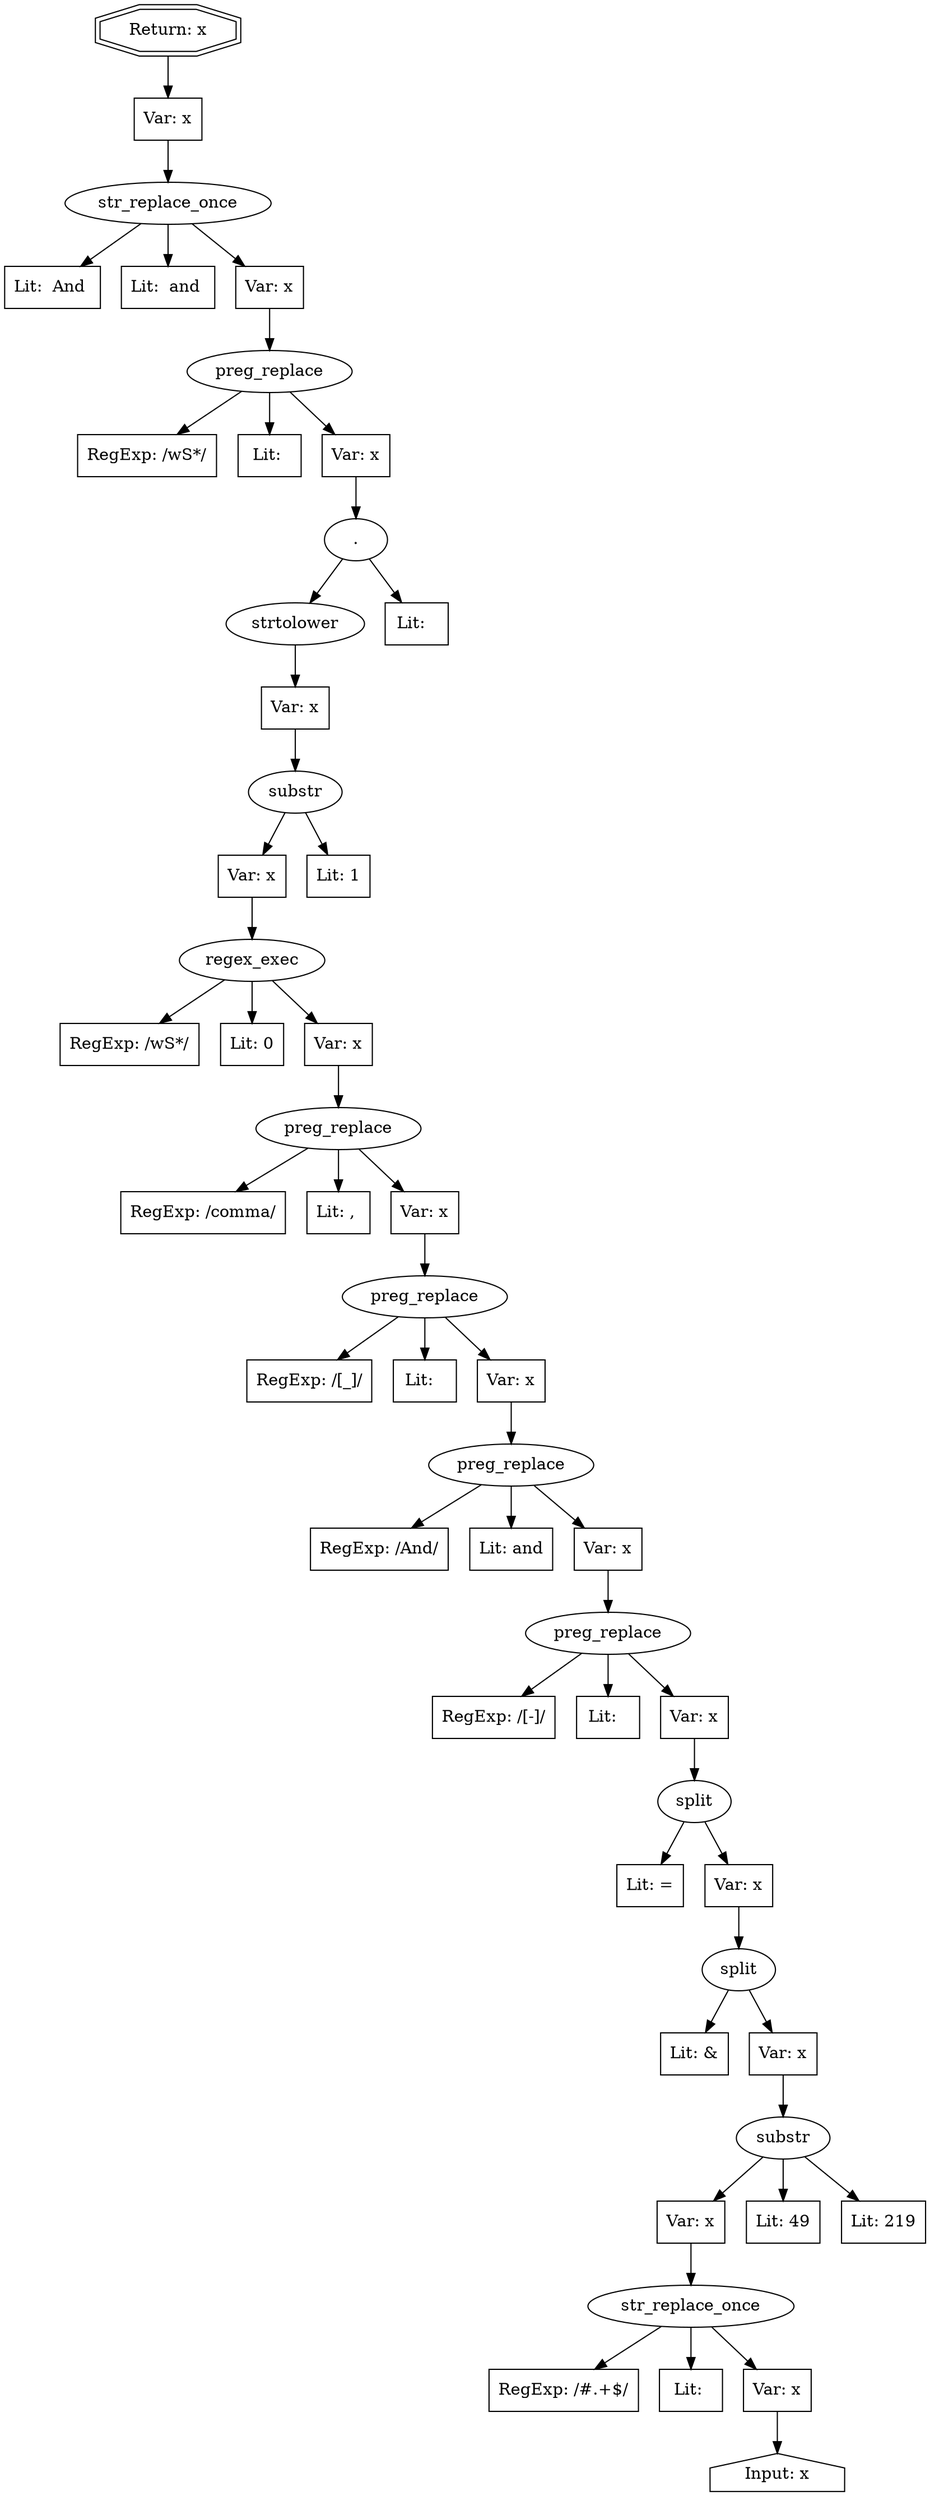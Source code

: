 // Finding: a5eb1d71-30c8-42fb-bf34-4da758b3d5cb
// Finding.url: https://www.example305.com/search/fullsite-search.html?query=aS</iframe></style></script></object></embed></textarea><img src=x onerror=taintfoxLog('3098355806ec444a92c1bdb860f4547f')><!--/*tm&resStart=0&resLength=10&toplevel=products-and-services&sublevel=training-courses&
// Finding.parentloc: https://www.example305.com/search/fullsite-search.html?query=aS</iframe></style></script></object></embed></textarea><img src=x onerror=taintfoxLog('3098355806ec444a92c1bdb860f4547f')><!--/*tm&resStart=0&resLength=10&toplevel=products-and-services&sublevel=training-courses&
// Finding.domain: www.example305.com
// Finding.base_domain: example305.com
// Finding.source: location.href
// Finding.sink: innerHTML
// Sanitizer.score: 210
// Sanitizer.name: toTitleCase
// Sanitizer.location: https://www.example305.com/search/js/fullsite-search-lite.js?v7n - toTitleCase:3841:16
// Finding.begin: 750
// Finding.end: 756
// Finding.original_uuid: b62cdb8a-8216-4311-9065-7decd58f9e55
// Finding.TwentyFiveMillionFlowsId: 21615389
// Finding.script: https://www.example305.com/search/js/fullsite-search-lite.js?v7n
// Finding.line: 2478
// Exploit.uuid: 30983558-06ec-444a-92c1-bdb860f4547f
// Exploit.success: false
// Exploit.status: validated
// Exploit.method: C
// Exploit.type: html
// Exploit.token: text
// Exploit.content: S
// Exploit.quote_type: None
// Exploit.tag: None
// Exploit.break_out: S</iframe></style></script></object></embed></textarea><img src=x onerror=
// Exploit.break_in: ><!--/*
// Exploit.payload: S</iframe></style></script></object></embed></textarea><img src=x onerror=taintfoxLog(1)><!--/*
// Exploit.begin_taint_url: 56
// Exploit.end_taint_url: 57
// Exploit.replace_begin_url: 56
// Exploit.replace_end_url: 57
// Exploit.replace_begin_param: 475
// Exploit.replace_end_param: 476
// Issues.LargestEncodeAttrStringChain: 0
// Issues.LargestTextFragmentEncodeChainLength: 0
// Issues.HasApproximation: true
// Issues.HasMissingImplementation: false
// Issues.HasInfiniteRegexWithFunctionReplacer: true
// Issues.MergedSplitAndJoins: false
// Issues.HasUrlInRhsOfReplace: false
// Issues.HasUrlInLhsOfReplace: false
// Issues.HasCookieValueInLhsOfreplace: false
// Issues.HasCookieValueInRhsOfreplace: false
// Issues.HasCookieValueInMatchPattern: false
// Issues.HasCookieValueInExecPattern: false
// Issues.RemovedLRConcats: true
// Issues.RemovedReplaceArtifacts: false
// Issues.HasUrlInMatchPattern: false
// Issues.HasUrlInExecPattern: false
// Issues.RemovedNOPreplaces: false
// Issues.Known_sanitizer: false
// DepGraph.hash: -947168554
// DepGraph.sanitizer_hash: 408988404
// Removed LR concats 
// Removed LR concats 
// Removed LR concats 
// Non Finite Regex with function on rhs:  replace(\w\S*/g: 1, s: 0, u: 0, m: 0, i: 0 [escapes(js_url: 1, onabort=: 1, onactivate=: 1, onafterprint=: 1, onafterupdate=: 1, onbeforeactivate=: 1, onbeforecopy=: 1, onbeforecut=: 1, onbeforedeactivate=: 1, onbeforeeditfocus=: 1, onbeforepaste=: 1, onbeforeprint=: 1, onbeforeunload=: 1, onbeforeupdate=: 1, onbegin=: 1, onblur=: 1, onbounce=: 1, oncellchange=: 1, onchange=: 1, onclick=: 1, oncontextmenu=: 1, oncontrolselect=: 1, oncopy=: 1, oncut=: 1, ondataavailable=: 1, ondatasetchanged=: 1, ondatasetcomplete=: 1, ondblclick=: 1, ondeactivate=: 1, ondrag=: 1, ondragend=: 1, ondragleave=: 1, ondragenter=: 1, ondragover=: 1, ondragdrop=: 1, ondragstart=: 1, ondrop=: 1, onend=: 1, onerror=: 1, onerrorupdate=: 1, onfilterchange=: 1, onfinish=: 1, onFinish=: 1, onFocus=: 1, onFocusIn=: 1, onFocusOut=: 1, onHashChange=: 1, onHelp=: 1, onInput=: 1, onKeyDown=: 1, onKeyPress=: 1, onKeyUp=: 1, onLayoutComplete=: 1, onLoad=: 1, onLoseCapture=: 1, onMediaComplete=: 1, onMediaError=: 1, onMessage=: 1, onMouseDown=: 1, onMouseEnter=: 1, onMouseLeave=: 1, onMouseMove=: 1, onMouseOut=: 1, onMouseOver=: 1, onMouseUp=: 1, onMouseWheel=: 1, onMove=: 1, onMoveEnd=: 1, onMoveStart=: 1, onOffline=: 1, onOnline=: 1, onOutOfSync=: 1, onPaste=: 1, onPause=: 1, onPopState=: 1, onProgress=: 1, onPropertyChange=: 1, onReadyStateChange=: 1, onRedo=: 1, onRepeat=: 1, onReset=: 1, onResize=: 1, onResizeEnd=: 1, onResizeStart=: 1, onResume=: 1, onReverse=: 1, onRowsEnter=: 1, onRowExit=: 1, onRowDelete=: 1, onRowInserted=: 1, onScroll=: 1, onSeek=: 1, onSelect=: 1, onSelectionChange=: 1, onSelectStart=: 1, onStart=: 1, onStop=: 1, onStorage=: 1, onSyncRestored=: 1, onSubmit=: 1, onTimeError=: 1, onTrackChange=: 1, onUndo=: 1, onUnload=: 1, onURLFlip=: 1), function_rhs: true], 'function(txt) {return txt.charAt(0).toUpperCase() + txt.substr(1).toLowerCase();}') - Left hand side has to be a range 
// Approximated Implementation for:  replace(\w\S*/g: 1, s: 0, u: 0, m: 0, i: 0 [escapes(js_url: 1, onabort=: 1, onactivate=: 1, onafterprint=: 1, onafterupdate=: 1, onbeforeactivate=: 1, onbeforecopy=: 1, onbeforecut=: 1, onbeforedeactivate=: 1, onbeforeeditfocus=: 1, onbeforepaste=: 1, onbeforeprint=: 1, onbeforeunload=: 1, onbeforeupdate=: 1, onbegin=: 1, onblur=: 1, onbounce=: 1, oncellchange=: 1, onchange=: 1, onclick=: 1, oncontextmenu=: 1, oncontrolselect=: 1, oncopy=: 1, oncut=: 1, ondataavailable=: 1, ondatasetchanged=: 1, ondatasetcomplete=: 1, ondblclick=: 1, ondeactivate=: 1, ondrag=: 1, ondragend=: 1, ondragleave=: 1, ondragenter=: 1, ondragover=: 1, ondragdrop=: 1, ondragstart=: 1, ondrop=: 1, onend=: 1, onerror=: 1, onerrorupdate=: 1, onfilterchange=: 1, onfinish=: 1, onFinish=: 1, onFocus=: 1, onFocusIn=: 1, onFocusOut=: 1, onHashChange=: 1, onHelp=: 1, onInput=: 1, onKeyDown=: 1, onKeyPress=: 1, onKeyUp=: 1, onLayoutComplete=: 1, onLoad=: 1, onLoseCapture=: 1, onMediaComplete=: 1, onMediaError=: 1, onMessage=: 1, onMouseDown=: 1, onMouseEnter=: 1, onMouseLeave=: 1, onMouseMove=: 1, onMouseOut=: 1, onMouseOver=: 1, onMouseUp=: 1, onMouseWheel=: 1, onMove=: 1, onMoveEnd=: 1, onMoveStart=: 1, onOffline=: 1, onOnline=: 1, onOutOfSync=: 1, onPaste=: 1, onPause=: 1, onPopState=: 1, onProgress=: 1, onPropertyChange=: 1, onReadyStateChange=: 1, onRedo=: 1, onRepeat=: 1, onReset=: 1, onResize=: 1, onResizeEnd=: 1, onResizeStart=: 1, onResume=: 1, onReverse=: 1, onRowsEnter=: 1, onRowExit=: 1, onRowDelete=: 1, onRowInserted=: 1, onScroll=: 1, onSeek=: 1, onSelect=: 1, onSelectionChange=: 1, onSelectStart=: 1, onStart=: 1, onStop=: 1, onStorage=: 1, onSyncRestored=: 1, onSubmit=: 1, onTimeError=: 1, onTrackChange=: 1, onUndo=: 1, onUnload=: 1, onURLFlip=: 1), function_rhs: true], 'function(txt) {return txt.charAt(0).toUpperCase() + txt.substr(1).toLowerCase();}') - Left hand side has to be a range 
digraph cfg {
n0 [shape=house, label="Input: x"];
n1 [shape=ellipse, label="str_replace_once"];
n2 [shape=box, label="RegExp: /\#.+$/"];
n3 [shape=box, label="Lit: "];
n4 [shape=box, label="Var: x"];
n5 [shape=ellipse, label="substr"];
n6 [shape=box, label="Var: x"];
n7 [shape=box, label="Lit: 49"];
n8 [shape=box, label="Lit: 219"];
n9 [shape=ellipse, label="split"];
n10 [shape=box, label="Lit: &"];
n11 [shape=box, label="Var: x"];
n12 [shape=ellipse, label="split"];
n13 [shape=box, label="Lit: ="];
n14 [shape=box, label="Var: x"];
n15 [shape=ellipse, label="preg_replace"];
n16 [shape=box, label="RegExp: /[-]/"];
n17 [shape=box, label="Lit:  "];
n18 [shape=box, label="Var: x"];
n19 [shape=ellipse, label="preg_replace"];
n20 [shape=box, label="RegExp: /And/"];
n21 [shape=box, label="Lit: and"];
n22 [shape=box, label="Var: x"];
n23 [shape=ellipse, label="preg_replace"];
n24 [shape=box, label="RegExp: /[_]/"];
n25 [shape=box, label="Lit:  "];
n26 [shape=box, label="Var: x"];
n27 [shape=ellipse, label="preg_replace"];
n28 [shape=box, label="RegExp: /comma/"];
n29 [shape=box, label="Lit: , "];
n30 [shape=box, label="Var: x"];
n31 [shape=ellipse, label="regex_exec"];
n32 [shape=box, label="RegExp: /\w\S*/"];
n33 [shape=box, label="Lit: 0"];
n34 [shape=box, label="Var: x"];
n35 [shape=ellipse, label="substr"];
n36 [shape=box, label="Var: x"];
n37 [shape=box, label="Lit: 1"];
n38 [shape=ellipse, label="strtolower"];
n39 [shape=box, label="Var: x"];
n40 [shape=ellipse, label="."];
n41 [shape=box, label="Lit:  "];
n42 [shape=ellipse, label="preg_replace"];
n43 [shape=box, label="RegExp: /\w\S*/"];
n44 [shape=box, label="Lit: "];
n45 [shape=box, label="Var: x"];
n46 [shape=ellipse, label="str_replace_once"];
n47 [shape=box, label="Lit:  And "];
n48 [shape=box, label="Lit:  and "];
n49 [shape=box, label="Var: x"];
n50 [shape=box, label="Var: x"];
n51 [shape=doubleoctagon, label="Return: x"];
n4 -> n0;
n1 -> n2;
n1 -> n3;
n1 -> n4;
n6 -> n1;
n5 -> n6;
n5 -> n7;
n5 -> n8;
n11 -> n5;
n9 -> n10;
n9 -> n11;
n14 -> n9;
n12 -> n13;
n12 -> n14;
n18 -> n12;
n15 -> n16;
n15 -> n17;
n15 -> n18;
n22 -> n15;
n19 -> n20;
n19 -> n21;
n19 -> n22;
n26 -> n19;
n23 -> n24;
n23 -> n25;
n23 -> n26;
n30 -> n23;
n27 -> n28;
n27 -> n29;
n27 -> n30;
n34 -> n27;
n31 -> n32;
n31 -> n33;
n31 -> n34;
n36 -> n31;
n35 -> n36;
n35 -> n37;
n39 -> n35;
n38 -> n39;
n40 -> n41;
n40 -> n38;
n45 -> n40;
n42 -> n43;
n42 -> n44;
n42 -> n45;
n49 -> n42;
n46 -> n47;
n46 -> n48;
n46 -> n49;
n50 -> n46;
n51 -> n50;
}